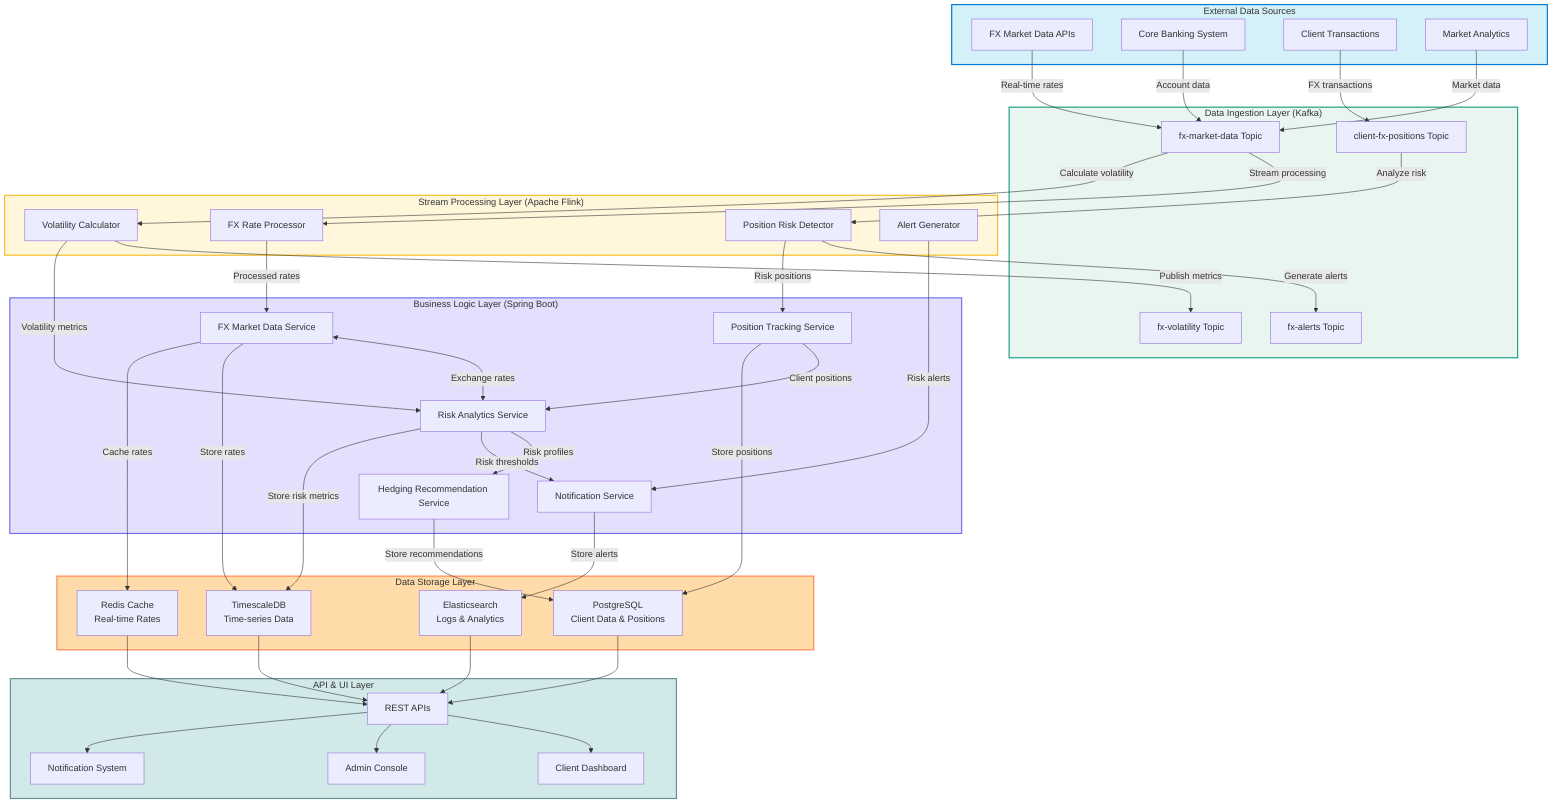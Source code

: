 flowchart TD
    %% External Data Sources
    subgraph ext_sources["External Data Sources"]
        FXDataAPI["FX Market Data APIs"]
        CoreBanking["Core Banking System"]
        ClientTxn["Client Transactions"]
        MarketAnalytics["Market Analytics"]
    end

    %% Data Ingestion Layer - Kafka
    subgraph kafka["Data Ingestion Layer (Kafka)"]
        fx_market_topic["fx-market-data Topic"]
        client_pos_topic["client-fx-positions Topic"]
        fx_alerts_topic["fx-alerts Topic"]
        fx_volatility_topic["fx-volatility Topic"]
    end

    %% Stream Processing Layer - Flink
    subgraph flink["Stream Processing Layer (Apache Flink)"]
        fx_rate_processor["FX Rate Processor"]
        volatility_calc["Volatility Calculator"]
        position_risk_detector["Position Risk Detector"]
        alert_generator["Alert Generator"]
    end

    %% Business Logic Layer - Spring Boot Services
    subgraph spring_services["Business Logic Layer (Spring Boot)"]
        fx_market_service["FX Market Data Service"]
        risk_analytics_service["Risk Analytics Service"]
        hedging_service["Hedging Recommendation Service"]
        position_service["Position Tracking Service"]
        notification_service["Notification Service"]
    end

    %% Data Storage Layer
    subgraph storage["Data Storage Layer"]
        postgres["PostgreSQL\nClient Data & Positions"]
        redis["Redis Cache\nReal-time Rates"]
        timescaledb["TimescaleDB\nTime-series Data"]
        elastic["Elasticsearch\nLogs & Analytics"]
    end

    %% API & UI Layer
    subgraph api_ui["API & UI Layer"]
        rest_api["REST APIs"]
        client_dashboard["Client Dashboard"]
        admin_console["Admin Console"]
        notification_ui["Notification System"]
    end

    %% Data Flows
    FXDataAPI -->|"Real-time rates"| fx_market_topic
    CoreBanking -->|"Account data"| fx_market_topic
    ClientTxn -->|"FX transactions"| client_pos_topic
    MarketAnalytics -->|"Market data"| fx_market_topic

    %% Kafka to Flink
    fx_market_topic -->|"Stream processing"| fx_rate_processor
    fx_market_topic -->|"Calculate volatility"| volatility_calc
    client_pos_topic -->|"Analyze risk"| position_risk_detector
    
    volatility_calc -->|"Publish metrics"| fx_volatility_topic
    position_risk_detector -->|"Generate alerts"| fx_alerts_topic
    
    %% Flink to Services
    fx_rate_processor -->|"Processed rates"| fx_market_service
    volatility_calc -->|"Volatility metrics"| risk_analytics_service
    position_risk_detector -->|"Risk positions"| position_service
    alert_generator -->|"Risk alerts"| notification_service
    
    %% Service interconnections
    fx_market_service <-->|"Exchange rates"| risk_analytics_service
    position_service -->|"Client positions"| risk_analytics_service
    risk_analytics_service -->|"Risk profiles"| hedging_service
    risk_analytics_service -->|"Risk thresholds"| notification_service
    
    %% Services to Storage
    fx_market_service -->|"Store rates"| timescaledb
    fx_market_service -->|"Cache rates"| redis
    risk_analytics_service -->|"Store risk metrics"| timescaledb
    position_service -->|"Store positions"| postgres
    notification_service -->|"Store alerts"| elastic
    hedging_service -->|"Store recommendations"| postgres
    
    %% Storage to API/UI
    postgres --> rest_api
    redis --> rest_api
    timescaledb --> rest_api
    elastic --> rest_api
    
    %% API to UI
    rest_api --> client_dashboard
    rest_api --> admin_console
    rest_api --> notification_ui
    
    %% Styling
    classDef external fill:#D4F1F9,stroke:#0078D7,stroke-width:2px
    classDef kafka fill:#E8F6EF,stroke:#1B9C85,stroke-width:2px
    classDef flink fill:#FFF6DC,stroke:#F2BE22,stroke-width:2px
    classDef spring fill:#E3DFFD,stroke:#7071E8,stroke-width:2px
    classDef storage fill:#FFDBAA,stroke:#FF8551,stroke-width:2px
    classDef api fill:#D2E9E9,stroke:#628E90,stroke-width:2px
    
    class ext_sources external
    class kafka kafka
    class flink flink
    class spring_services spring
    class storage storage
    class api_ui api